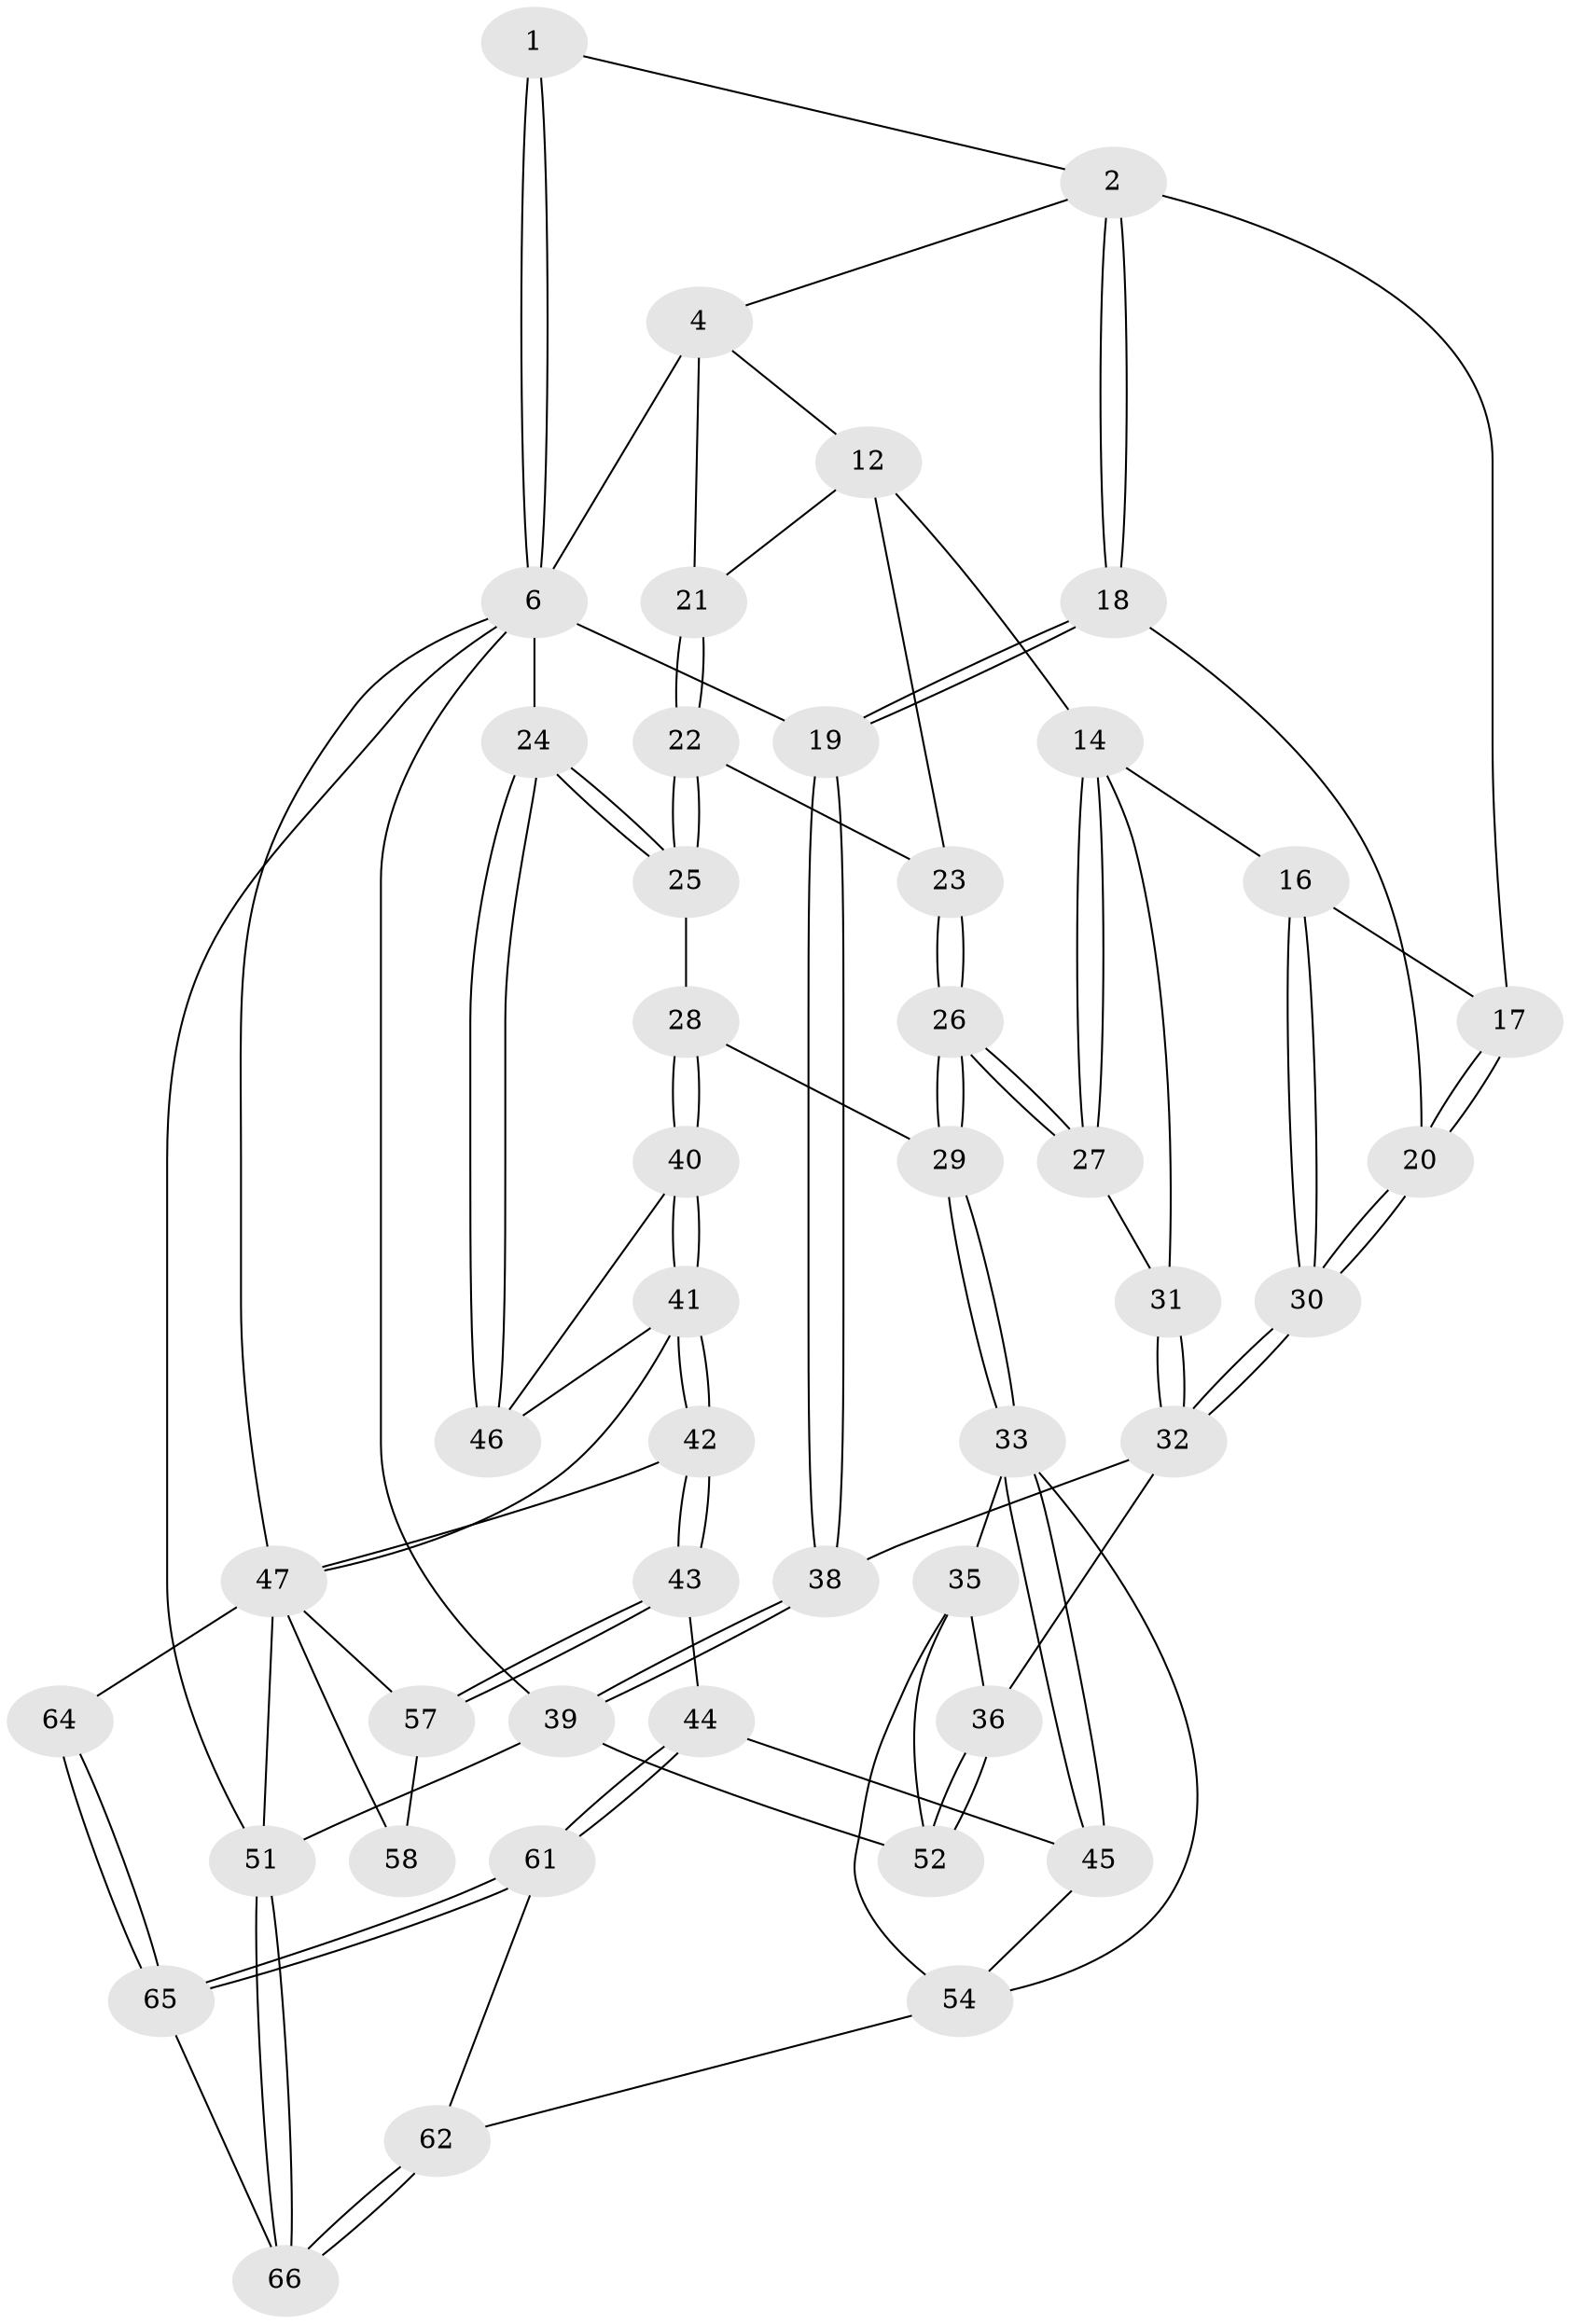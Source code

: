 // original degree distribution, {3: 0.045454545454545456, 4: 0.19696969696969696, 5: 0.5606060606060606, 6: 0.19696969696969696}
// Generated by graph-tools (version 1.1) at 2025/21/03/04/25 18:21:20]
// undirected, 46 vertices, 108 edges
graph export_dot {
graph [start="1"]
  node [color=gray90,style=filled];
  1 [pos="+0.2829946337619874+0.025175827708702275"];
  2 [pos="+0.34643478799588195+0.07161687424872415",super="+3"];
  4 [pos="+0.5381631338015349+0",super="+5+9"];
  6 [pos="+0.15359872394036356+0.12801649046306635",super="+7"];
  12 [pos="+0.6028960448401808+0.03582232536116249",super="+13"];
  14 [pos="+0.4957048147214599+0.1638058747268272",super="+15"];
  16 [pos="+0.48292196577218033+0.1648849100705208"];
  17 [pos="+0.45870539469074006+0.15283807931021065"];
  18 [pos="+0.27771677939951345+0.20954542279882687"];
  19 [pos="+0.18998472535986907+0.20367705736452624"];
  20 [pos="+0.31642821380051867+0.2328486190415044"];
  21 [pos="+0.7656220745896509+0.1189272416750548"];
  22 [pos="+0.762684346578767+0.14331390334248928"];
  23 [pos="+0.5905258742417978+0.1556535153486117"];
  24 [pos="+1+0.15561430918588337"];
  25 [pos="+0.784282071087964+0.27440594413418185"];
  26 [pos="+0.6284664096533904+0.2618217532806819"];
  27 [pos="+0.5517738522714482+0.2750444186388528"];
  28 [pos="+0.7525818157757262+0.31708162194515127"];
  29 [pos="+0.700720275651711+0.3188772476045738"];
  30 [pos="+0.40342102192732443+0.37293257453282147"];
  31 [pos="+0.5073274334072384+0.29223202809944954"];
  32 [pos="+0.4092319625132944+0.38593047695204646",super="+37"];
  33 [pos="+0.4837110262481848+0.5248189459882107",super="+34"];
  35 [pos="+0.4423819523553977+0.5029311119659344",super="+53"];
  36 [pos="+0.4325097842904153+0.49302311725570225"];
  38 [pos="+0.05938537268646028+0.40015363348561045"];
  39 [pos="+0+0.4780626767730283",super="+50"];
  40 [pos="+0.8247715151275119+0.4611733291330527"];
  41 [pos="+0.8363356027932349+0.524911210844954",super="+49"];
  42 [pos="+0.7703910588721923+0.6304098870495016",super="+56"];
  43 [pos="+0.7214192798966074+0.6701851507577671"];
  44 [pos="+0.6773996787020842+0.6737240374263391"];
  45 [pos="+0.5763130747477845+0.6160699243743818"];
  46 [pos="+1+0.16551287519862817"];
  47 [pos="+1+1",super="+48+59"];
  51 [pos="+0+1"];
  52 [pos="+0.005737473239965144+0.6679157623228932"];
  54 [pos="+0.28990686656458137+0.8371471494258501",super="+55"];
  57 [pos="+0.7902504875316623+0.7734581490757761"];
  58 [pos="+0.947533163689883+0.7991033709816371"];
  61 [pos="+0.6647055960505373+0.7035711318716539"];
  62 [pos="+0.3667789966739669+1"];
  64 [pos="+0.7716284606023918+1"];
  65 [pos="+0.6371960404675082+1"];
  66 [pos="+0.372006377094336+1"];
  1 -- 2;
  1 -- 6;
  1 -- 6;
  2 -- 18;
  2 -- 18;
  2 -- 17;
  2 -- 4;
  4 -- 21;
  4 -- 12;
  4 -- 6 [weight=2];
  6 -- 19;
  6 -- 51;
  6 -- 39;
  6 -- 24;
  6 -- 47;
  12 -- 21;
  12 -- 14;
  12 -- 23;
  14 -- 27;
  14 -- 27;
  14 -- 16;
  14 -- 31;
  16 -- 17;
  16 -- 30;
  16 -- 30;
  17 -- 20;
  17 -- 20;
  18 -- 19;
  18 -- 19;
  18 -- 20;
  19 -- 38;
  19 -- 38;
  20 -- 30;
  20 -- 30;
  21 -- 22;
  21 -- 22;
  22 -- 23;
  22 -- 25;
  22 -- 25;
  23 -- 26;
  23 -- 26;
  24 -- 25;
  24 -- 25;
  24 -- 46;
  24 -- 46;
  25 -- 28;
  26 -- 27;
  26 -- 27;
  26 -- 29;
  26 -- 29;
  27 -- 31;
  28 -- 29;
  28 -- 40;
  28 -- 40;
  29 -- 33;
  29 -- 33;
  30 -- 32;
  30 -- 32;
  31 -- 32;
  31 -- 32;
  32 -- 36;
  32 -- 38;
  33 -- 45;
  33 -- 45;
  33 -- 35;
  33 -- 54;
  35 -- 36;
  35 -- 52;
  35 -- 54;
  36 -- 52;
  36 -- 52;
  38 -- 39;
  38 -- 39;
  39 -- 51;
  39 -- 52;
  40 -- 41;
  40 -- 41;
  40 -- 46;
  41 -- 42;
  41 -- 42;
  41 -- 46;
  41 -- 47;
  42 -- 43;
  42 -- 43;
  42 -- 47;
  43 -- 44;
  43 -- 57;
  43 -- 57;
  44 -- 45;
  44 -- 61;
  44 -- 61;
  45 -- 54;
  47 -- 51;
  47 -- 64 [weight=2];
  47 -- 57;
  47 -- 58;
  51 -- 66;
  51 -- 66;
  54 -- 62;
  57 -- 58;
  61 -- 62;
  61 -- 65;
  61 -- 65;
  62 -- 66;
  62 -- 66;
  64 -- 65;
  64 -- 65;
  65 -- 66;
}

